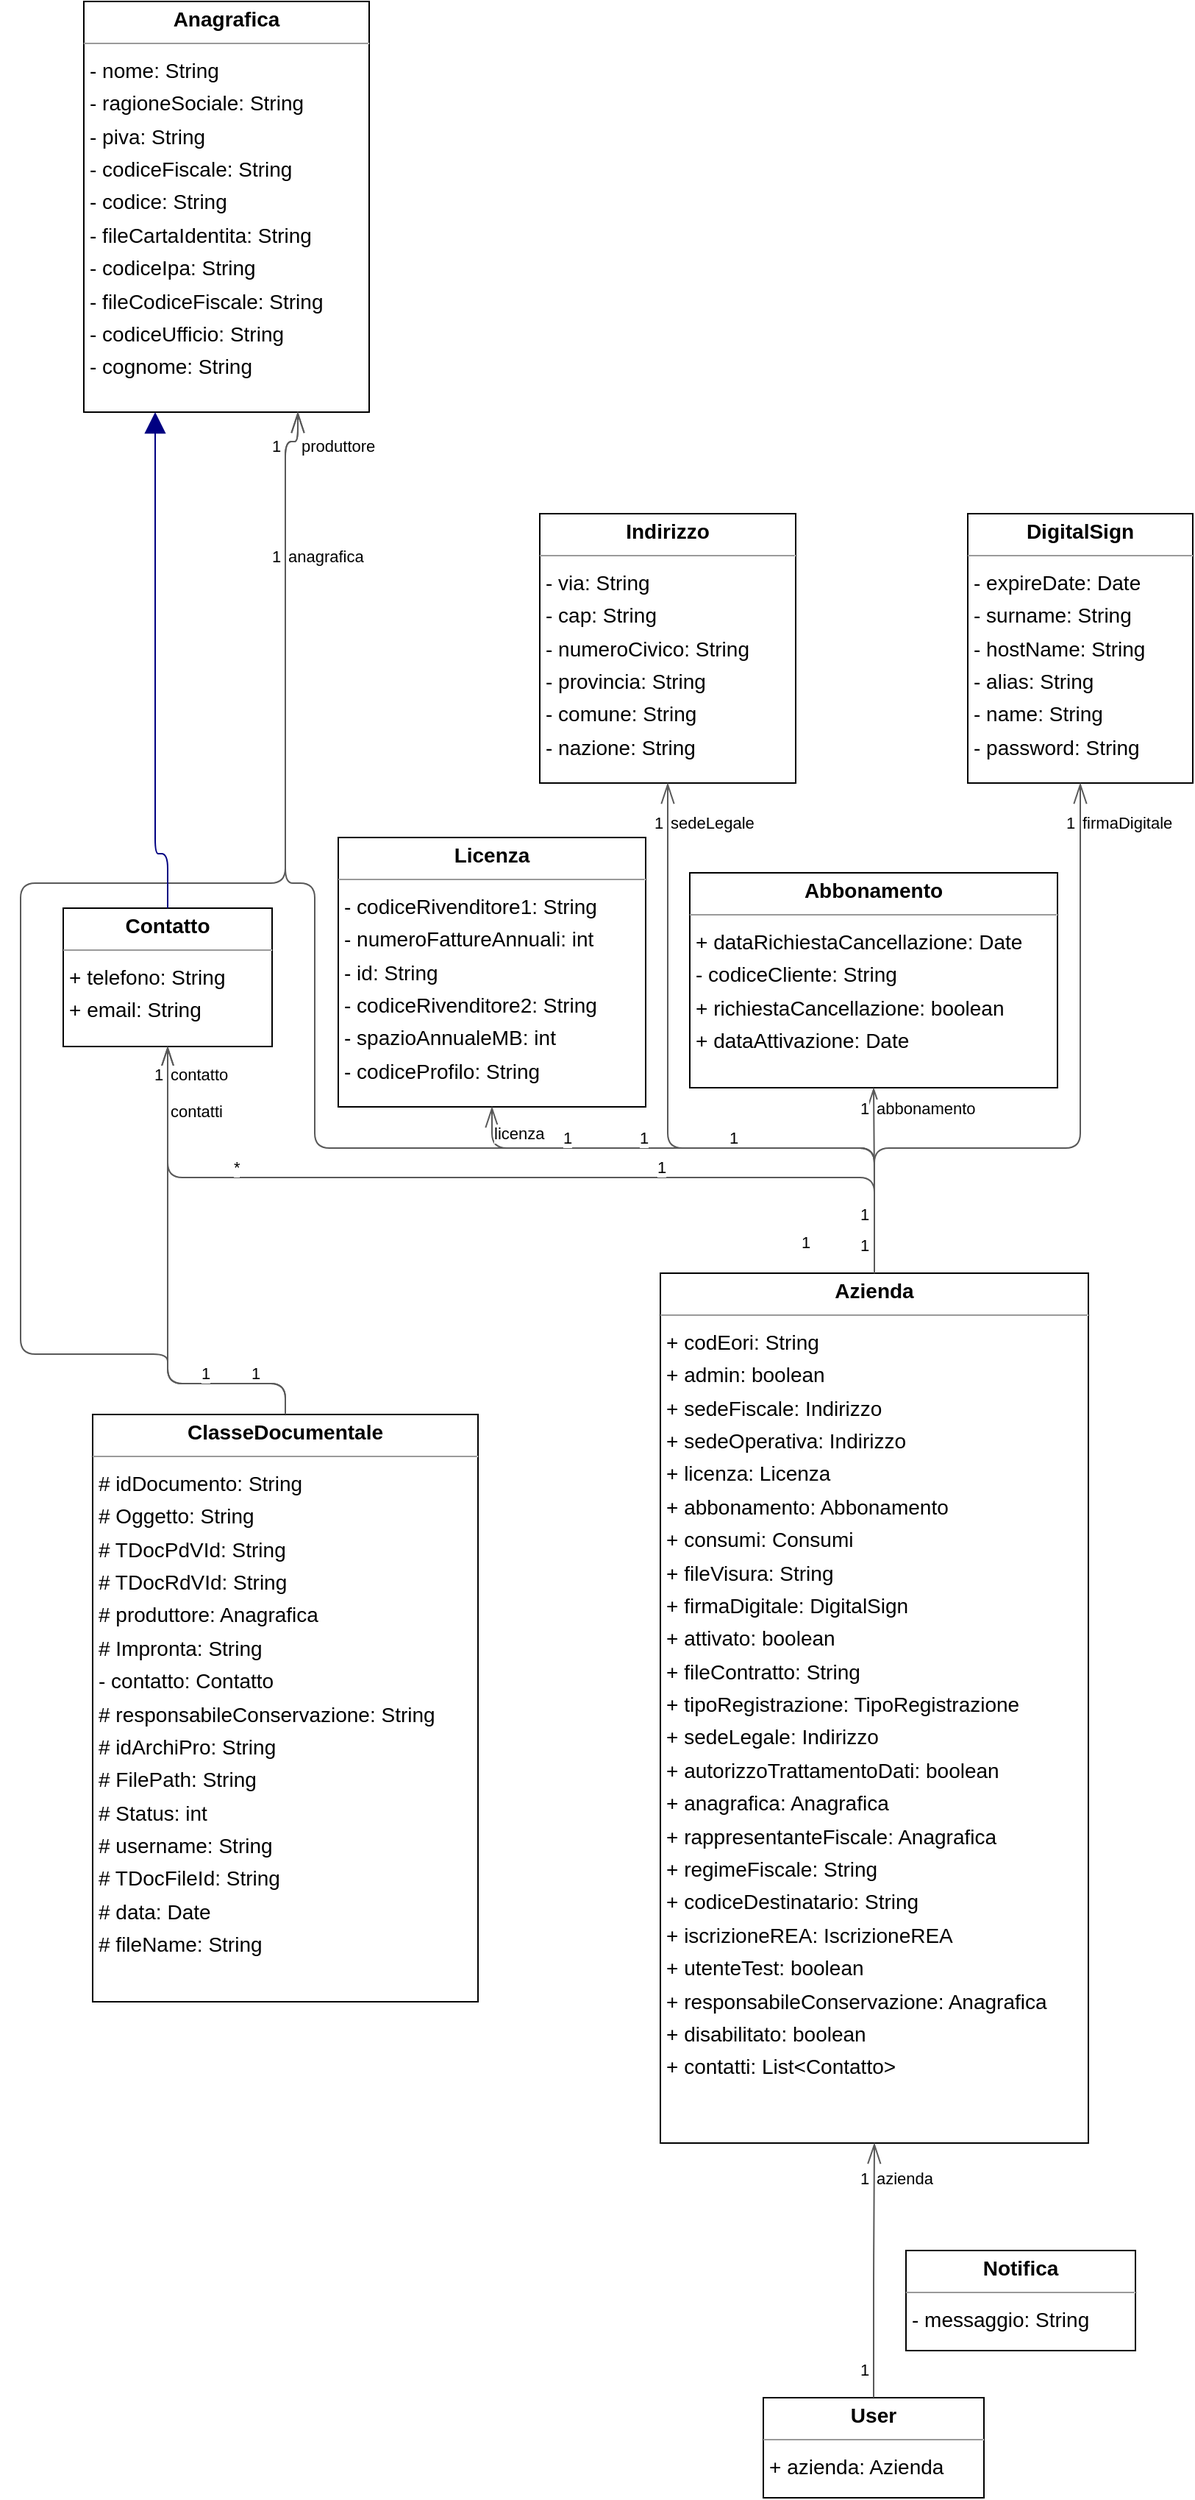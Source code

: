 <mxGraphModel dx="0" dy="0" grid="1" gridSize="10" guides="1" tooltips="1" connect="1" arrows="1" fold="1" page="0" pageScale="1" background="none" math="0" shadow="0">
  <root>
    <mxCell id="0" />
    <mxCell id="1" parent="0" />
    <mxCell id="node4" parent="1" vertex="1" value="&lt;p style=&quot;margin:0px;margin-top:4px;text-align:center;&quot;&gt;&lt;b&gt;Abbonamento&lt;/b&gt;&lt;/p&gt;&lt;hr size=&quot;1&quot;/&gt;&lt;p style=&quot;margin:0 0 0 4px;line-height:1.6;&quot;&gt;+ dataRichiestaCancellazione: Date&lt;br/&gt;- codiceCliente: String&lt;br/&gt;+ richiestaCancellazione: boolean&lt;br/&gt;+ dataAttivazione: Date&lt;/p&gt;" style="verticalAlign=top;align=left;overflow=fill;fontSize=14;fontFamily=Helvetica;html=1;rounded=0;shadow=0;comic=0;labelBackgroundColor=none;strokeWidth=1;">
      <mxGeometry x="324" y="579" width="250" height="146" as="geometry" />
    </mxCell>
    <mxCell id="node6" parent="1" vertex="1" value="&lt;p style=&quot;margin:0px;margin-top:4px;text-align:center;&quot;&gt;&lt;b&gt;Anagrafica&lt;/b&gt;&lt;/p&gt;&lt;hr size=&quot;1&quot;/&gt;&lt;p style=&quot;margin:0 0 0 4px;line-height:1.6;&quot;&gt;- nome: String&lt;br/&gt;- ragioneSociale: String&lt;br/&gt;- piva: String&lt;br/&gt;- codiceFiscale: String&lt;br/&gt;- codice: String&lt;br/&gt;- fileCartaIdentita: String&lt;br/&gt;- codiceIpa: String&lt;br/&gt;- fileCodiceFiscale: String&lt;br/&gt;- codiceUfficio: String&lt;br/&gt;- cognome: String&lt;/p&gt;" style="verticalAlign=top;align=left;overflow=fill;fontSize=14;fontFamily=Helvetica;html=1;rounded=0;shadow=0;comic=0;labelBackgroundColor=none;strokeWidth=1;">
      <mxGeometry x="-88" y="-13" width="194" height="279" as="geometry" />
    </mxCell>
    <mxCell id="node0" parent="1" vertex="1" value="&lt;p style=&quot;margin:0px;margin-top:4px;text-align:center;&quot;&gt;&lt;b&gt;Azienda&lt;/b&gt;&lt;/p&gt;&lt;hr size=&quot;1&quot;/&gt;&lt;p style=&quot;margin:0 0 0 4px;line-height:1.6;&quot;&gt;+ codEori: String&lt;br/&gt;+ admin: boolean&lt;br/&gt;+ sedeFiscale: Indirizzo&lt;br/&gt;+ sedeOperativa: Indirizzo&lt;br/&gt;+ licenza: Licenza&lt;br/&gt;+ abbonamento: Abbonamento&lt;br/&gt;+ consumi: Consumi&lt;br/&gt;+ fileVisura: String&lt;br/&gt;+ firmaDigitale: DigitalSign&lt;br/&gt;+ attivato: boolean&lt;br/&gt;+ fileContratto: String&lt;br/&gt;+ tipoRegistrazione: TipoRegistrazione&lt;br/&gt;+ sedeLegale: Indirizzo&lt;br/&gt;+ autorizzoTrattamentoDati: boolean&lt;br/&gt;+ anagrafica: Anagrafica&lt;br/&gt;+ rappresentanteFiscale: Anagrafica&lt;br/&gt;+ regimeFiscale: String&lt;br/&gt;+ codiceDestinatario: String&lt;br/&gt;+ iscrizioneREA: IscrizioneREA&lt;br/&gt;+ utenteTest: boolean&lt;br/&gt;+ responsabileConservazione: Anagrafica&lt;br/&gt;+ disabilitato: boolean&lt;br/&gt;+ contatti: List&amp;lt;Contatto&amp;gt;&lt;/p&gt;" style="verticalAlign=top;align=left;overflow=fill;fontSize=14;fontFamily=Helvetica;html=1;rounded=0;shadow=0;comic=0;labelBackgroundColor=none;strokeWidth=1;">
      <mxGeometry x="304" y="851" width="291" height="591" as="geometry" />
    </mxCell>
    <mxCell id="node1" parent="1" vertex="1" value="&lt;p style=&quot;margin:0px;margin-top:4px;text-align:center;&quot;&gt;&lt;b&gt;ClasseDocumentale&lt;/b&gt;&lt;/p&gt;&lt;hr size=&quot;1&quot;/&gt;&lt;p style=&quot;margin:0 0 0 4px;line-height:1.6;&quot;&gt;# idDocumento: String&lt;br/&gt;# Oggetto: String&lt;br/&gt;# TDocPdVId: String&lt;br/&gt;# TDocRdVId: String&lt;br/&gt;# produttore: Anagrafica&lt;br/&gt;# Impronta: String&lt;br/&gt;- contatto: Contatto&lt;br/&gt;# responsabileConservazione: String&lt;br/&gt;# idArchiPro: String&lt;br/&gt;# FilePath: String&lt;br/&gt;# Status: int&lt;br/&gt;# username: String&lt;br/&gt;# TDocFileId: String&lt;br/&gt;# data: Date&lt;br/&gt;# fileName: String&lt;/p&gt;" style="verticalAlign=top;align=left;overflow=fill;fontSize=14;fontFamily=Helvetica;html=1;rounded=0;shadow=0;comic=0;labelBackgroundColor=none;strokeWidth=1;">
      <mxGeometry x="-82" y="947" width="262" height="399" as="geometry" />
    </mxCell>
    <mxCell id="node9" parent="1" vertex="1" value="&lt;p style=&quot;margin:0px;margin-top:4px;text-align:center;&quot;&gt;&lt;b&gt;Contatto&lt;/b&gt;&lt;/p&gt;&lt;hr size=&quot;1&quot;/&gt;&lt;p style=&quot;margin:0 0 0 4px;line-height:1.6;&quot;&gt;+ telefono: String&lt;br/&gt;+ email: String&lt;/p&gt;" style="verticalAlign=top;align=left;overflow=fill;fontSize=14;fontFamily=Helvetica;html=1;rounded=0;shadow=0;comic=0;labelBackgroundColor=none;strokeWidth=1;">
      <mxGeometry x="-102" y="603" width="142" height="94" as="geometry" />
    </mxCell>
    <mxCell id="node2" parent="1" vertex="1" value="&lt;p style=&quot;margin:0px;margin-top:4px;text-align:center;&quot;&gt;&lt;b&gt;DigitalSign&lt;/b&gt;&lt;/p&gt;&lt;hr size=&quot;1&quot;/&gt;&lt;p style=&quot;margin:0 0 0 4px;line-height:1.6;&quot;&gt;- expireDate: Date&lt;br/&gt;- surname: String&lt;br/&gt;- hostName: String&lt;br/&gt;- alias: String&lt;br/&gt;- name: String&lt;br/&gt;- password: String&lt;/p&gt;" style="verticalAlign=top;align=left;overflow=fill;fontSize=14;fontFamily=Helvetica;html=1;rounded=0;shadow=0;comic=0;labelBackgroundColor=none;strokeWidth=1;">
      <mxGeometry x="513" y="335" width="153" height="183" as="geometry" />
    </mxCell>
    <mxCell id="node5" parent="1" vertex="1" value="&lt;p style=&quot;margin:0px;margin-top:4px;text-align:center;&quot;&gt;&lt;b&gt;Indirizzo&lt;/b&gt;&lt;/p&gt;&lt;hr size=&quot;1&quot;/&gt;&lt;p style=&quot;margin:0 0 0 4px;line-height:1.6;&quot;&gt;- via: String&lt;br/&gt;- cap: String&lt;br/&gt;- numeroCivico: String&lt;br/&gt;- provincia: String&lt;br/&gt;- comune: String&lt;br/&gt;- nazione: String&lt;/p&gt;" style="verticalAlign=top;align=left;overflow=fill;fontSize=14;fontFamily=Helvetica;html=1;rounded=0;shadow=0;comic=0;labelBackgroundColor=none;strokeWidth=1;">
      <mxGeometry x="222" y="335" width="174" height="183" as="geometry" />
    </mxCell>
    <mxCell id="node7" parent="1" vertex="1" value="&lt;p style=&quot;margin:0px;margin-top:4px;text-align:center;&quot;&gt;&lt;b&gt;Licenza&lt;/b&gt;&lt;/p&gt;&lt;hr size=&quot;1&quot;/&gt;&lt;p style=&quot;margin:0 0 0 4px;line-height:1.6;&quot;&gt;- codiceRivenditore1: String&lt;br/&gt;- numeroFattureAnnuali: int&lt;br/&gt;- id: String&lt;br/&gt;- codiceRivenditore2: String&lt;br/&gt;- spazioAnnualeMB: int&lt;br/&gt;- codiceProfilo: String&lt;/p&gt;" style="verticalAlign=top;align=left;overflow=fill;fontSize=14;fontFamily=Helvetica;html=1;rounded=0;shadow=0;comic=0;labelBackgroundColor=none;strokeWidth=1;">
      <mxGeometry x="85" y="555" width="209" height="183" as="geometry" />
    </mxCell>
    <mxCell id="node8" parent="1" vertex="1" value="&lt;p style=&quot;margin:0px;margin-top:4px;text-align:center;&quot;&gt;&lt;b&gt;Notifica&lt;/b&gt;&lt;/p&gt;&lt;hr size=&quot;1&quot;/&gt;&lt;p style=&quot;margin:0 0 0 4px;line-height:1.6;&quot;&gt;- messaggio: String&lt;/p&gt;" style="verticalAlign=top;align=left;overflow=fill;fontSize=14;fontFamily=Helvetica;html=1;rounded=0;shadow=0;comic=0;labelBackgroundColor=none;strokeWidth=1;">
      <mxGeometry x="471" y="1515" width="156" height="68" as="geometry" />
    </mxCell>
    <mxCell id="node3" parent="1" vertex="1" value="&lt;p style=&quot;margin:0px;margin-top:4px;text-align:center;&quot;&gt;&lt;b&gt;User&lt;/b&gt;&lt;/p&gt;&lt;hr size=&quot;1&quot;/&gt;&lt;p style=&quot;margin:0 0 0 4px;line-height:1.6;&quot;&gt;+ azienda: Azienda&lt;/p&gt;" style="verticalAlign=top;align=left;overflow=fill;fontSize=14;fontFamily=Helvetica;html=1;rounded=0;shadow=0;comic=0;labelBackgroundColor=none;strokeWidth=1;">
      <mxGeometry x="374" y="1615" width="150" height="68" as="geometry" />
    </mxCell>
    <mxCell id="edge0" edge="1" value="" parent="1" source="node0" target="node4" style="html=1;rounded=1;edgeStyle=orthogonalEdgeStyle;dashed=0;startArrow=diamondThinstartSize=12;endArrow=openThin;endSize=12;strokeColor=#595959;exitX=0.500;exitY=0.000;exitDx=0;exitDy=0;entryX=0.500;entryY=1.000;entryDx=0;entryDy=0;">
      <mxGeometry width="50" height="50" relative="1" as="geometry">
        <Array as="points" />
      </mxGeometry>
    </mxCell>
    <mxCell id="label0" parent="edge0" vertex="1" connectable="0" value="1" style="edgeLabel;resizable=0;html=1;align=left;verticalAlign=top;strokeColor=default;">
      <mxGeometry x="398" y="817" as="geometry" />
    </mxCell>
    <mxCell id="label4" parent="edge0" vertex="1" connectable="0" value="1" style="edgeLabel;resizable=0;html=1;align=left;verticalAlign=top;strokeColor=default;">
      <mxGeometry x="438" y="726" as="geometry" />
    </mxCell>
    <mxCell id="label5" parent="edge0" vertex="1" connectable="0" value="abbonamento" style="edgeLabel;resizable=0;html=1;align=left;verticalAlign=top;strokeColor=default;">
      <mxGeometry x="449" y="726" as="geometry" />
    </mxCell>
    <mxCell id="edge3" edge="1" value="" parent="1" source="node0" target="node6" style="html=1;rounded=1;edgeStyle=orthogonalEdgeStyle;dashed=0;startArrow=diamondThinstartSize=12;endArrow=openThin;endSize=12;strokeColor=#595959;exitX=0.500;exitY=0.000;exitDx=0;exitDy=0;entryX=0.750;entryY=1.000;entryDx=0;entryDy=0;">
      <mxGeometry width="50" height="50" relative="1" as="geometry">
        <Array as="points">
          <mxPoint x="449" y="766" />
          <mxPoint x="69" y="766" />
          <mxPoint x="69" y="586" />
          <mxPoint x="49" y="586" />
          <mxPoint x="49" y="286" />
          <mxPoint x="58" y="286" />
        </Array>
      </mxGeometry>
    </mxCell>
    <mxCell id="label18" parent="edge3" vertex="1" connectable="0" value="1" style="edgeLabel;resizable=0;html=1;align=left;verticalAlign=top;strokeColor=default;">
      <mxGeometry x="349" y="746" as="geometry" />
    </mxCell>
    <mxCell id="label22" parent="edge3" vertex="1" connectable="0" value="1" style="edgeLabel;resizable=0;html=1;align=left;verticalAlign=top;strokeColor=default;">
      <mxGeometry x="38" y="276" as="geometry" />
    </mxCell>
    <mxCell id="label23" parent="edge3" vertex="1" connectable="0" value="anagrafica" style="edgeLabel;resizable=0;html=1;align=left;verticalAlign=top;strokeColor=default;">
      <mxGeometry x="49" y="351" as="geometry" />
    </mxCell>
    <mxCell id="edge9" edge="1" value="" parent="1" source="node0" target="node9" style="html=1;rounded=1;edgeStyle=orthogonalEdgeStyle;dashed=0;startArrow=diamondThinstartSize=12;endArrow=openThin;endSize=12;strokeColor=#595959;exitX=0.500;exitY=0.000;exitDx=0;exitDy=0;entryX=0.500;entryY=1.001;entryDx=0;entryDy=0;">
      <mxGeometry width="50" height="50" relative="1" as="geometry">
        <Array as="points">
          <mxPoint x="449" y="786" />
          <mxPoint x="-31" y="786" />
        </Array>
      </mxGeometry>
    </mxCell>
    <mxCell id="label54" parent="edge9" vertex="1" connectable="0" value="1" style="edgeLabel;resizable=0;html=1;align=left;verticalAlign=top;strokeColor=default;">
      <mxGeometry x="300" y="766" as="geometry" />
    </mxCell>
    <mxCell id="label58" parent="edge9" vertex="1" connectable="0" value="*" style="edgeLabel;resizable=0;html=1;align=left;verticalAlign=top;strokeColor=default;">
      <mxGeometry x="12" y="766" as="geometry" />
    </mxCell>
    <mxCell id="label59" parent="edge9" vertex="1" connectable="0" value="contatti" style="edgeLabel;resizable=0;html=1;align=left;verticalAlign=top;strokeColor=default;">
      <mxGeometry x="-31" y="728" as="geometry" />
    </mxCell>
    <mxCell id="edge4" edge="1" value="" parent="1" source="node0" target="node2" style="html=1;rounded=1;edgeStyle=orthogonalEdgeStyle;dashed=0;startArrow=diamondThinstartSize=12;endArrow=openThin;endSize=12;strokeColor=#595959;exitX=0.500;exitY=0.000;exitDx=0;exitDy=0;entryX=0.500;entryY=1.000;entryDx=0;entryDy=0;">
      <mxGeometry width="50" height="50" relative="1" as="geometry">
        <Array as="points">
          <mxPoint x="449" y="766" />
          <mxPoint x="589" y="766" />
        </Array>
      </mxGeometry>
    </mxCell>
    <mxCell id="label24" parent="edge4" vertex="1" connectable="0" value="1" style="edgeLabel;resizable=0;html=1;align=left;verticalAlign=top;strokeColor=default;">
      <mxGeometry x="438" y="819" as="geometry" />
    </mxCell>
    <mxCell id="label28" parent="edge4" vertex="1" connectable="0" value="1" style="edgeLabel;resizable=0;html=1;align=left;verticalAlign=top;strokeColor=default;">
      <mxGeometry x="578" y="532" as="geometry" />
    </mxCell>
    <mxCell id="label29" parent="edge4" vertex="1" connectable="0" value="firmaDigitale" style="edgeLabel;resizable=0;html=1;align=left;verticalAlign=top;strokeColor=default;">
      <mxGeometry x="589" y="532" as="geometry" />
    </mxCell>
    <mxCell id="edge6" edge="1" value="" parent="1" source="node0" target="node5" style="html=1;rounded=1;edgeStyle=orthogonalEdgeStyle;dashed=0;startArrow=diamondThinstartSize=12;endArrow=openThin;endSize=12;strokeColor=#595959;exitX=0.500;exitY=0.000;exitDx=0;exitDy=0;entryX=0.500;entryY=1.000;entryDx=0;entryDy=0;">
      <mxGeometry width="50" height="50" relative="1" as="geometry">
        <Array as="points">
          <mxPoint x="449" y="766" />
          <mxPoint x="309" y="766" />
        </Array>
      </mxGeometry>
    </mxCell>
    <mxCell id="label36" parent="edge6" vertex="1" connectable="0" value="1" style="edgeLabel;resizable=0;html=1;align=left;verticalAlign=top;strokeColor=default;">
      <mxGeometry x="438" y="798" as="geometry" />
    </mxCell>
    <mxCell id="label40" parent="edge6" vertex="1" connectable="0" value="1" style="edgeLabel;resizable=0;html=1;align=left;verticalAlign=top;strokeColor=default;">
      <mxGeometry x="298" y="532" as="geometry" />
    </mxCell>
    <mxCell id="label41" parent="edge6" vertex="1" connectable="0" value="sedeLegale" style="edgeLabel;resizable=0;html=1;align=left;verticalAlign=top;strokeColor=default;">
      <mxGeometry x="309" y="532" as="geometry" />
    </mxCell>
    <mxCell id="edge2" edge="1" value="" parent="1" source="node0" target="node7" style="html=1;rounded=1;edgeStyle=orthogonalEdgeStyle;dashed=0;startArrow=diamondThinstartSize=12;endArrow=openThin;endSize=12;strokeColor=#595959;exitX=0.500;exitY=0.000;exitDx=0;exitDy=0;entryX=0.500;entryY=1.000;entryDx=0;entryDy=0;">
      <mxGeometry width="50" height="50" relative="1" as="geometry">
        <Array as="points">
          <mxPoint x="449" y="766" />
          <mxPoint x="189" y="766" />
        </Array>
      </mxGeometry>
    </mxCell>
    <mxCell id="label12" parent="edge2" vertex="1" connectable="0" value="1" style="edgeLabel;resizable=0;html=1;align=left;verticalAlign=top;strokeColor=default;">
      <mxGeometry x="288" y="746" as="geometry" />
    </mxCell>
    <mxCell id="label16" parent="edge2" vertex="1" connectable="0" value="1" style="edgeLabel;resizable=0;html=1;align=left;verticalAlign=top;strokeColor=default;">
      <mxGeometry x="236" y="746" as="geometry" />
    </mxCell>
    <mxCell id="label17" parent="edge2" vertex="1" connectable="0" value="licenza" style="edgeLabel;resizable=0;html=1;align=left;verticalAlign=top;strokeColor=default;">
      <mxGeometry x="189" y="743" as="geometry" />
    </mxCell>
    <mxCell id="edge5" edge="1" value="" parent="1" source="node1" target="node6" style="html=1;rounded=1;edgeStyle=orthogonalEdgeStyle;dashed=0;startArrow=diamondThinstartSize=12;endArrow=openThin;endSize=12;strokeColor=#595959;exitX=0.500;exitY=0.000;exitDx=0;exitDy=0;entryX=0.750;entryY=1.000;entryDx=0;entryDy=0;">
      <mxGeometry width="50" height="50" relative="1" as="geometry">
        <Array as="points">
          <mxPoint x="49" y="926" />
          <mxPoint x="-31" y="926" />
          <mxPoint x="-31" y="906" />
          <mxPoint x="-131" y="906" />
          <mxPoint x="-131" y="586" />
          <mxPoint x="49" y="586" />
          <mxPoint x="49" y="286" />
          <mxPoint x="58" y="286" />
        </Array>
      </mxGeometry>
    </mxCell>
    <mxCell id="label30" parent="edge5" vertex="1" connectable="0" value="1" style="edgeLabel;resizable=0;html=1;align=left;verticalAlign=top;strokeColor=default;">
      <mxGeometry x="24" y="906" as="geometry" />
    </mxCell>
    <mxCell id="label34" parent="edge5" vertex="1" connectable="0" value="1" style="edgeLabel;resizable=0;html=1;align=left;verticalAlign=top;strokeColor=default;">
      <mxGeometry x="38" y="351" as="geometry" />
    </mxCell>
    <mxCell id="label35" parent="edge5" vertex="1" connectable="0" value="produttore" style="edgeLabel;resizable=0;html=1;align=left;verticalAlign=top;strokeColor=default;">
      <mxGeometry x="58" y="276" as="geometry" />
    </mxCell>
    <mxCell id="edge7" edge="1" value="" parent="1" source="node1" target="node9" style="html=1;rounded=1;edgeStyle=orthogonalEdgeStyle;dashed=0;startArrow=diamondThinstartSize=12;endArrow=openThin;endSize=12;strokeColor=#595959;exitX=0.500;exitY=0.000;exitDx=0;exitDy=0;entryX=0.500;entryY=1.000;entryDx=0;entryDy=0;">
      <mxGeometry width="50" height="50" relative="1" as="geometry">
        <Array as="points">
          <mxPoint x="49" y="926" />
          <mxPoint x="-31" y="926" />
        </Array>
      </mxGeometry>
    </mxCell>
    <mxCell id="label42" parent="edge7" vertex="1" connectable="0" value="1" style="edgeLabel;resizable=0;html=1;align=left;verticalAlign=top;strokeColor=default;">
      <mxGeometry x="-10" y="906" as="geometry" />
    </mxCell>
    <mxCell id="label46" parent="edge7" vertex="1" connectable="0" value="1" style="edgeLabel;resizable=0;html=1;align=left;verticalAlign=top;strokeColor=default;">
      <mxGeometry x="-42" y="703" as="geometry" />
    </mxCell>
    <mxCell id="label47" parent="edge7" vertex="1" connectable="0" value="contatto" style="edgeLabel;resizable=0;html=1;align=left;verticalAlign=top;strokeColor=default;">
      <mxGeometry x="-31" y="703" as="geometry" />
    </mxCell>
    <mxCell id="edge8" edge="1" value="" parent="1" source="node9" target="node6" style="html=1;rounded=1;edgeStyle=orthogonalEdgeStyle;dashed=0;startArrow=none;endArrow=block;endSize=12;strokeColor=#000082;exitX=0.500;exitY=0.000;exitDx=0;exitDy=0;entryX=0.250;entryY=1.000;entryDx=0;entryDy=0;">
      <mxGeometry width="50" height="50" relative="1" as="geometry">
        <Array as="points">
          <mxPoint x="-31" y="566" />
          <mxPoint x="-39" y="566" />
        </Array>
      </mxGeometry>
    </mxCell>
    <mxCell id="edge1" edge="1" value="" parent="1" source="node3" target="node0" style="html=1;rounded=1;edgeStyle=orthogonalEdgeStyle;dashed=0;startArrow=diamondThinstartSize=12;endArrow=openThin;endSize=12;strokeColor=#595959;exitX=0.500;exitY=0.001;exitDx=0;exitDy=0;entryX=0.500;entryY=1.000;entryDx=0;entryDy=0;">
      <mxGeometry width="50" height="50" relative="1" as="geometry">
        <Array as="points" />
      </mxGeometry>
    </mxCell>
    <mxCell id="label6" parent="edge1" vertex="1" connectable="0" value="1" style="edgeLabel;resizable=0;html=1;align=left;verticalAlign=top;strokeColor=default;">
      <mxGeometry x="438" y="1583" as="geometry" />
    </mxCell>
    <mxCell id="label10" parent="edge1" vertex="1" connectable="0" value="1" style="edgeLabel;resizable=0;html=1;align=left;verticalAlign=top;strokeColor=default;">
      <mxGeometry x="438" y="1453" as="geometry" />
    </mxCell>
    <mxCell id="label11" parent="edge1" vertex="1" connectable="0" value="azienda" style="edgeLabel;resizable=0;html=1;align=left;verticalAlign=top;strokeColor=default;">
      <mxGeometry x="449" y="1453" as="geometry" />
    </mxCell>
  </root>
</mxGraphModel>